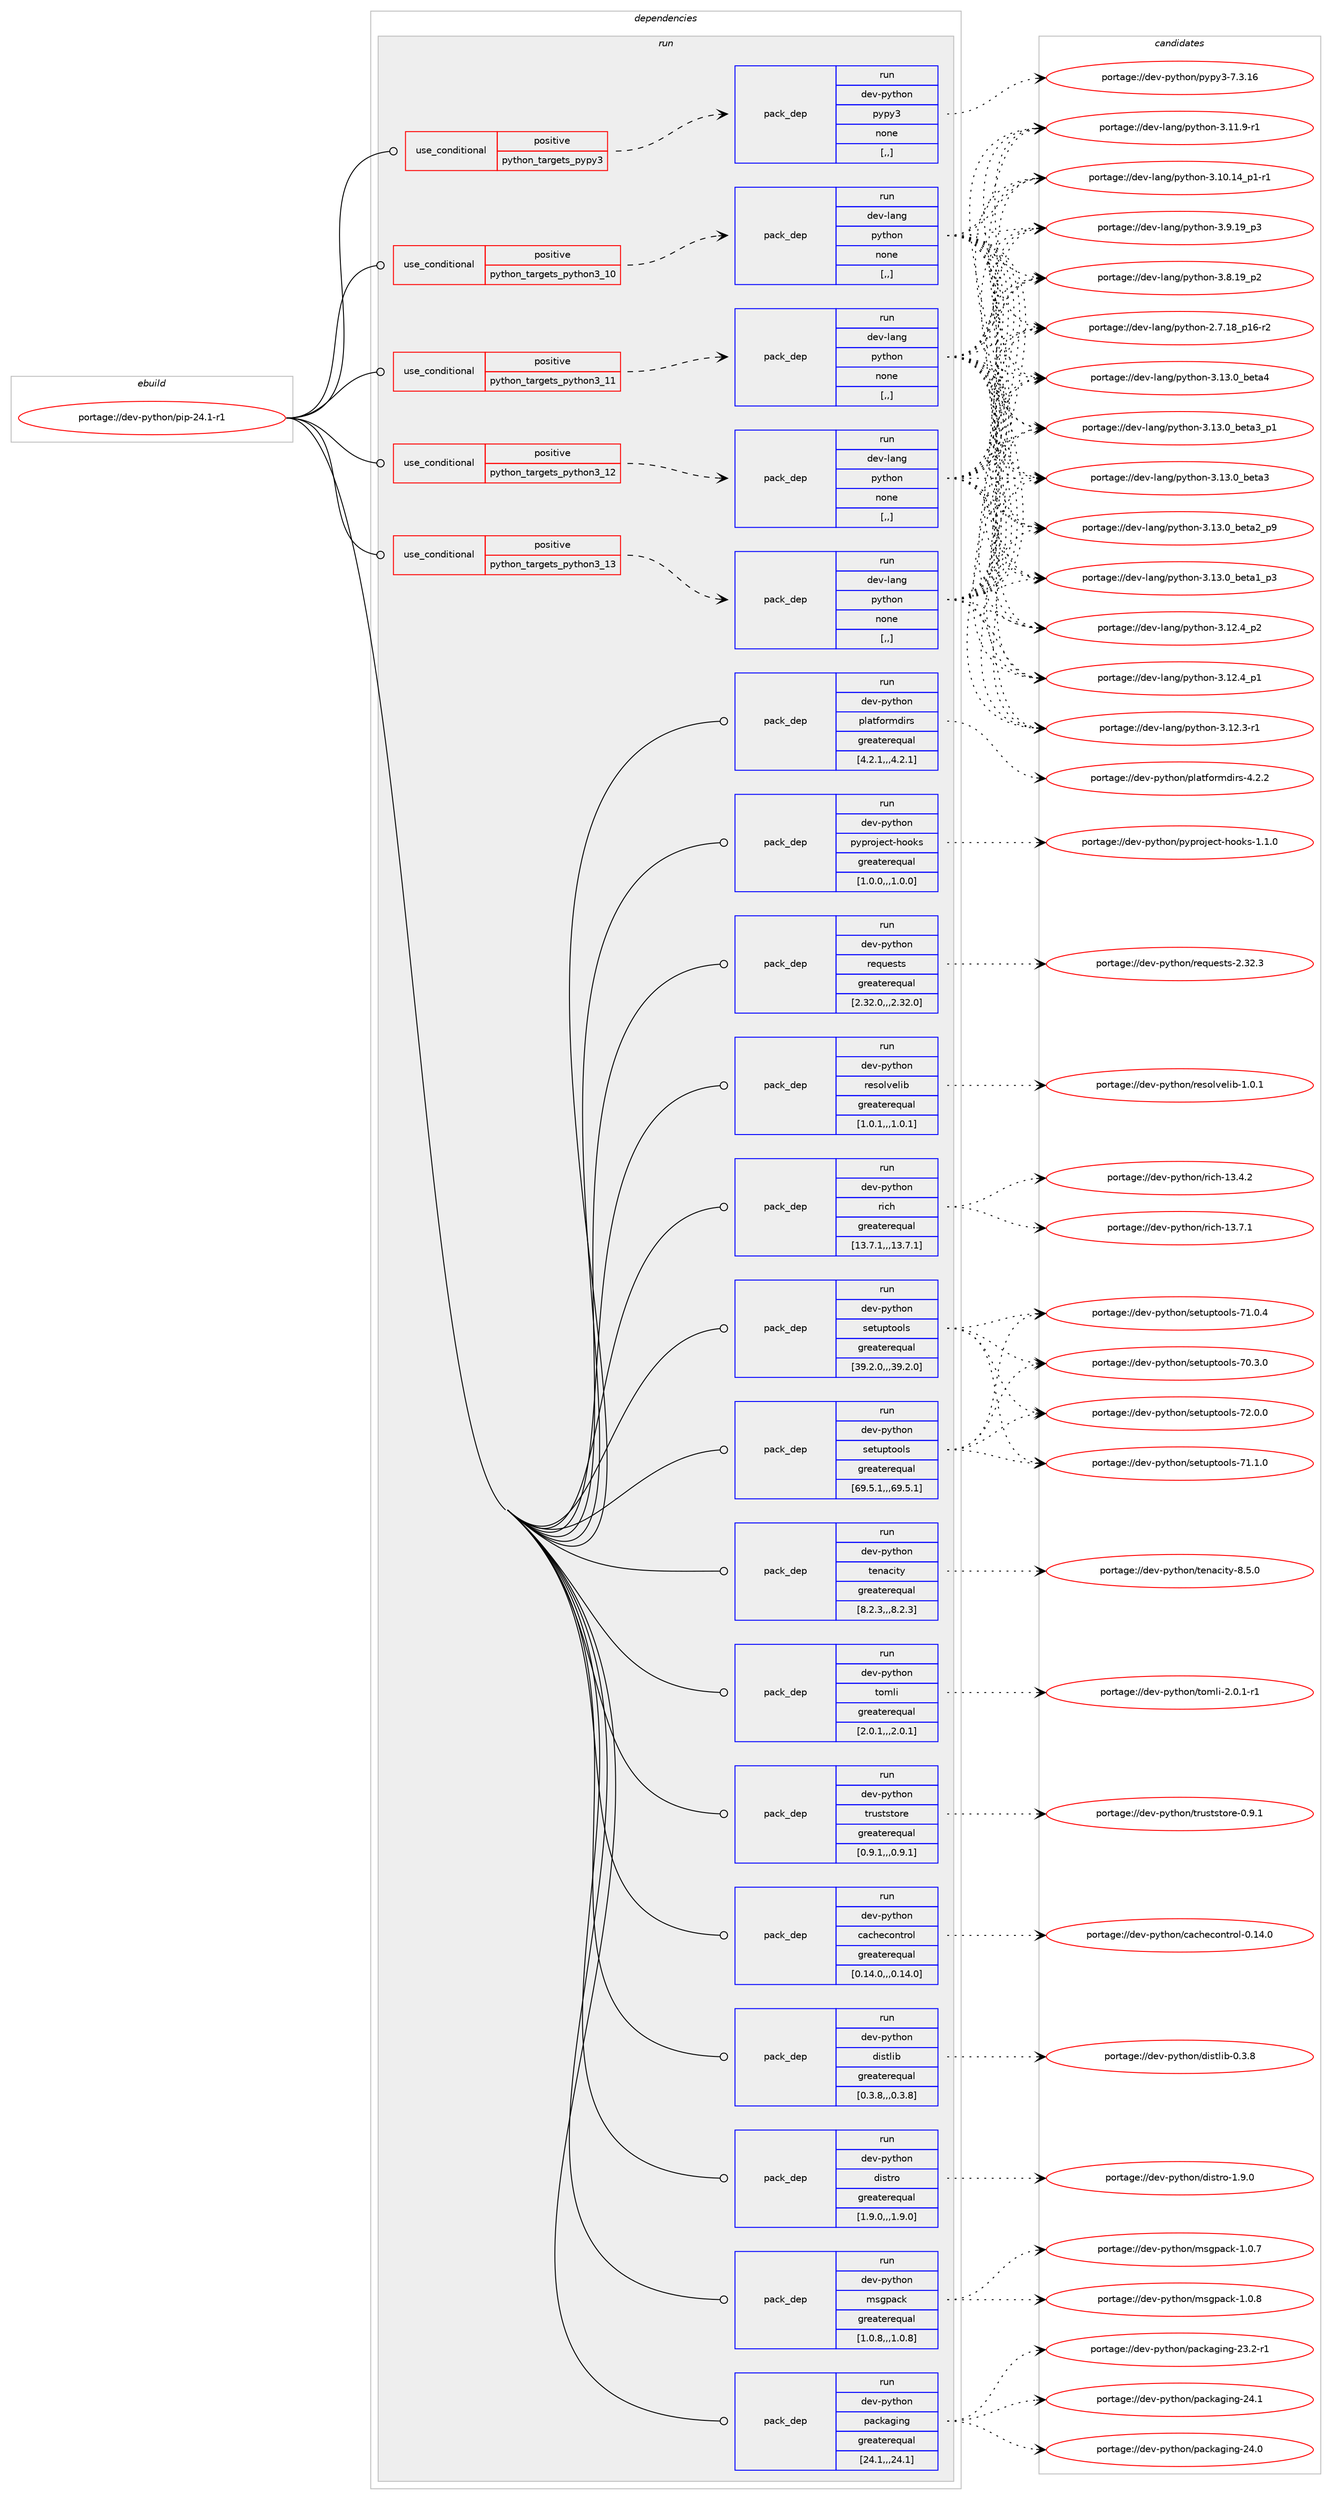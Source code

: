 digraph prolog {

# *************
# Graph options
# *************

newrank=true;
concentrate=true;
compound=true;
graph [rankdir=LR,fontname=Helvetica,fontsize=10,ranksep=1.5];#, ranksep=2.5, nodesep=0.2];
edge  [arrowhead=vee];
node  [fontname=Helvetica,fontsize=10];

# **********
# The ebuild
# **********

subgraph cluster_leftcol {
color=gray;
label=<<i>ebuild</i>>;
id [label="portage://dev-python/pip-24.1-r1", color=red, width=4, href="../dev-python/pip-24.1-r1.svg"];
}

# ****************
# The dependencies
# ****************

subgraph cluster_midcol {
color=gray;
label=<<i>dependencies</i>>;
subgraph cluster_compile {
fillcolor="#eeeeee";
style=filled;
label=<<i>compile</i>>;
}
subgraph cluster_compileandrun {
fillcolor="#eeeeee";
style=filled;
label=<<i>compile and run</i>>;
}
subgraph cluster_run {
fillcolor="#eeeeee";
style=filled;
label=<<i>run</i>>;
subgraph cond36064 {
dependency154607 [label=<<TABLE BORDER="0" CELLBORDER="1" CELLSPACING="0" CELLPADDING="4"><TR><TD ROWSPAN="3" CELLPADDING="10">use_conditional</TD></TR><TR><TD>positive</TD></TR><TR><TD>python_targets_pypy3</TD></TR></TABLE>>, shape=none, color=red];
subgraph pack117292 {
dependency154608 [label=<<TABLE BORDER="0" CELLBORDER="1" CELLSPACING="0" CELLPADDING="4" WIDTH="220"><TR><TD ROWSPAN="6" CELLPADDING="30">pack_dep</TD></TR><TR><TD WIDTH="110">run</TD></TR><TR><TD>dev-python</TD></TR><TR><TD>pypy3</TD></TR><TR><TD>none</TD></TR><TR><TD>[,,]</TD></TR></TABLE>>, shape=none, color=blue];
}
dependency154607:e -> dependency154608:w [weight=20,style="dashed",arrowhead="vee"];
}
id:e -> dependency154607:w [weight=20,style="solid",arrowhead="odot"];
subgraph cond36065 {
dependency154609 [label=<<TABLE BORDER="0" CELLBORDER="1" CELLSPACING="0" CELLPADDING="4"><TR><TD ROWSPAN="3" CELLPADDING="10">use_conditional</TD></TR><TR><TD>positive</TD></TR><TR><TD>python_targets_python3_10</TD></TR></TABLE>>, shape=none, color=red];
subgraph pack117293 {
dependency154610 [label=<<TABLE BORDER="0" CELLBORDER="1" CELLSPACING="0" CELLPADDING="4" WIDTH="220"><TR><TD ROWSPAN="6" CELLPADDING="30">pack_dep</TD></TR><TR><TD WIDTH="110">run</TD></TR><TR><TD>dev-lang</TD></TR><TR><TD>python</TD></TR><TR><TD>none</TD></TR><TR><TD>[,,]</TD></TR></TABLE>>, shape=none, color=blue];
}
dependency154609:e -> dependency154610:w [weight=20,style="dashed",arrowhead="vee"];
}
id:e -> dependency154609:w [weight=20,style="solid",arrowhead="odot"];
subgraph cond36066 {
dependency154611 [label=<<TABLE BORDER="0" CELLBORDER="1" CELLSPACING="0" CELLPADDING="4"><TR><TD ROWSPAN="3" CELLPADDING="10">use_conditional</TD></TR><TR><TD>positive</TD></TR><TR><TD>python_targets_python3_11</TD></TR></TABLE>>, shape=none, color=red];
subgraph pack117294 {
dependency154612 [label=<<TABLE BORDER="0" CELLBORDER="1" CELLSPACING="0" CELLPADDING="4" WIDTH="220"><TR><TD ROWSPAN="6" CELLPADDING="30">pack_dep</TD></TR><TR><TD WIDTH="110">run</TD></TR><TR><TD>dev-lang</TD></TR><TR><TD>python</TD></TR><TR><TD>none</TD></TR><TR><TD>[,,]</TD></TR></TABLE>>, shape=none, color=blue];
}
dependency154611:e -> dependency154612:w [weight=20,style="dashed",arrowhead="vee"];
}
id:e -> dependency154611:w [weight=20,style="solid",arrowhead="odot"];
subgraph cond36067 {
dependency154613 [label=<<TABLE BORDER="0" CELLBORDER="1" CELLSPACING="0" CELLPADDING="4"><TR><TD ROWSPAN="3" CELLPADDING="10">use_conditional</TD></TR><TR><TD>positive</TD></TR><TR><TD>python_targets_python3_12</TD></TR></TABLE>>, shape=none, color=red];
subgraph pack117295 {
dependency154614 [label=<<TABLE BORDER="0" CELLBORDER="1" CELLSPACING="0" CELLPADDING="4" WIDTH="220"><TR><TD ROWSPAN="6" CELLPADDING="30">pack_dep</TD></TR><TR><TD WIDTH="110">run</TD></TR><TR><TD>dev-lang</TD></TR><TR><TD>python</TD></TR><TR><TD>none</TD></TR><TR><TD>[,,]</TD></TR></TABLE>>, shape=none, color=blue];
}
dependency154613:e -> dependency154614:w [weight=20,style="dashed",arrowhead="vee"];
}
id:e -> dependency154613:w [weight=20,style="solid",arrowhead="odot"];
subgraph cond36068 {
dependency154615 [label=<<TABLE BORDER="0" CELLBORDER="1" CELLSPACING="0" CELLPADDING="4"><TR><TD ROWSPAN="3" CELLPADDING="10">use_conditional</TD></TR><TR><TD>positive</TD></TR><TR><TD>python_targets_python3_13</TD></TR></TABLE>>, shape=none, color=red];
subgraph pack117296 {
dependency154616 [label=<<TABLE BORDER="0" CELLBORDER="1" CELLSPACING="0" CELLPADDING="4" WIDTH="220"><TR><TD ROWSPAN="6" CELLPADDING="30">pack_dep</TD></TR><TR><TD WIDTH="110">run</TD></TR><TR><TD>dev-lang</TD></TR><TR><TD>python</TD></TR><TR><TD>none</TD></TR><TR><TD>[,,]</TD></TR></TABLE>>, shape=none, color=blue];
}
dependency154615:e -> dependency154616:w [weight=20,style="dashed",arrowhead="vee"];
}
id:e -> dependency154615:w [weight=20,style="solid",arrowhead="odot"];
subgraph pack117297 {
dependency154617 [label=<<TABLE BORDER="0" CELLBORDER="1" CELLSPACING="0" CELLPADDING="4" WIDTH="220"><TR><TD ROWSPAN="6" CELLPADDING="30">pack_dep</TD></TR><TR><TD WIDTH="110">run</TD></TR><TR><TD>dev-python</TD></TR><TR><TD>cachecontrol</TD></TR><TR><TD>greaterequal</TD></TR><TR><TD>[0.14.0,,,0.14.0]</TD></TR></TABLE>>, shape=none, color=blue];
}
id:e -> dependency154617:w [weight=20,style="solid",arrowhead="odot"];
subgraph pack117298 {
dependency154618 [label=<<TABLE BORDER="0" CELLBORDER="1" CELLSPACING="0" CELLPADDING="4" WIDTH="220"><TR><TD ROWSPAN="6" CELLPADDING="30">pack_dep</TD></TR><TR><TD WIDTH="110">run</TD></TR><TR><TD>dev-python</TD></TR><TR><TD>distlib</TD></TR><TR><TD>greaterequal</TD></TR><TR><TD>[0.3.8,,,0.3.8]</TD></TR></TABLE>>, shape=none, color=blue];
}
id:e -> dependency154618:w [weight=20,style="solid",arrowhead="odot"];
subgraph pack117299 {
dependency154619 [label=<<TABLE BORDER="0" CELLBORDER="1" CELLSPACING="0" CELLPADDING="4" WIDTH="220"><TR><TD ROWSPAN="6" CELLPADDING="30">pack_dep</TD></TR><TR><TD WIDTH="110">run</TD></TR><TR><TD>dev-python</TD></TR><TR><TD>distro</TD></TR><TR><TD>greaterequal</TD></TR><TR><TD>[1.9.0,,,1.9.0]</TD></TR></TABLE>>, shape=none, color=blue];
}
id:e -> dependency154619:w [weight=20,style="solid",arrowhead="odot"];
subgraph pack117300 {
dependency154620 [label=<<TABLE BORDER="0" CELLBORDER="1" CELLSPACING="0" CELLPADDING="4" WIDTH="220"><TR><TD ROWSPAN="6" CELLPADDING="30">pack_dep</TD></TR><TR><TD WIDTH="110">run</TD></TR><TR><TD>dev-python</TD></TR><TR><TD>msgpack</TD></TR><TR><TD>greaterequal</TD></TR><TR><TD>[1.0.8,,,1.0.8]</TD></TR></TABLE>>, shape=none, color=blue];
}
id:e -> dependency154620:w [weight=20,style="solid",arrowhead="odot"];
subgraph pack117301 {
dependency154621 [label=<<TABLE BORDER="0" CELLBORDER="1" CELLSPACING="0" CELLPADDING="4" WIDTH="220"><TR><TD ROWSPAN="6" CELLPADDING="30">pack_dep</TD></TR><TR><TD WIDTH="110">run</TD></TR><TR><TD>dev-python</TD></TR><TR><TD>packaging</TD></TR><TR><TD>greaterequal</TD></TR><TR><TD>[24.1,,,24.1]</TD></TR></TABLE>>, shape=none, color=blue];
}
id:e -> dependency154621:w [weight=20,style="solid",arrowhead="odot"];
subgraph pack117302 {
dependency154622 [label=<<TABLE BORDER="0" CELLBORDER="1" CELLSPACING="0" CELLPADDING="4" WIDTH="220"><TR><TD ROWSPAN="6" CELLPADDING="30">pack_dep</TD></TR><TR><TD WIDTH="110">run</TD></TR><TR><TD>dev-python</TD></TR><TR><TD>platformdirs</TD></TR><TR><TD>greaterequal</TD></TR><TR><TD>[4.2.1,,,4.2.1]</TD></TR></TABLE>>, shape=none, color=blue];
}
id:e -> dependency154622:w [weight=20,style="solid",arrowhead="odot"];
subgraph pack117303 {
dependency154623 [label=<<TABLE BORDER="0" CELLBORDER="1" CELLSPACING="0" CELLPADDING="4" WIDTH="220"><TR><TD ROWSPAN="6" CELLPADDING="30">pack_dep</TD></TR><TR><TD WIDTH="110">run</TD></TR><TR><TD>dev-python</TD></TR><TR><TD>pyproject-hooks</TD></TR><TR><TD>greaterequal</TD></TR><TR><TD>[1.0.0,,,1.0.0]</TD></TR></TABLE>>, shape=none, color=blue];
}
id:e -> dependency154623:w [weight=20,style="solid",arrowhead="odot"];
subgraph pack117304 {
dependency154624 [label=<<TABLE BORDER="0" CELLBORDER="1" CELLSPACING="0" CELLPADDING="4" WIDTH="220"><TR><TD ROWSPAN="6" CELLPADDING="30">pack_dep</TD></TR><TR><TD WIDTH="110">run</TD></TR><TR><TD>dev-python</TD></TR><TR><TD>requests</TD></TR><TR><TD>greaterequal</TD></TR><TR><TD>[2.32.0,,,2.32.0]</TD></TR></TABLE>>, shape=none, color=blue];
}
id:e -> dependency154624:w [weight=20,style="solid",arrowhead="odot"];
subgraph pack117305 {
dependency154625 [label=<<TABLE BORDER="0" CELLBORDER="1" CELLSPACING="0" CELLPADDING="4" WIDTH="220"><TR><TD ROWSPAN="6" CELLPADDING="30">pack_dep</TD></TR><TR><TD WIDTH="110">run</TD></TR><TR><TD>dev-python</TD></TR><TR><TD>resolvelib</TD></TR><TR><TD>greaterequal</TD></TR><TR><TD>[1.0.1,,,1.0.1]</TD></TR></TABLE>>, shape=none, color=blue];
}
id:e -> dependency154625:w [weight=20,style="solid",arrowhead="odot"];
subgraph pack117306 {
dependency154626 [label=<<TABLE BORDER="0" CELLBORDER="1" CELLSPACING="0" CELLPADDING="4" WIDTH="220"><TR><TD ROWSPAN="6" CELLPADDING="30">pack_dep</TD></TR><TR><TD WIDTH="110">run</TD></TR><TR><TD>dev-python</TD></TR><TR><TD>rich</TD></TR><TR><TD>greaterequal</TD></TR><TR><TD>[13.7.1,,,13.7.1]</TD></TR></TABLE>>, shape=none, color=blue];
}
id:e -> dependency154626:w [weight=20,style="solid",arrowhead="odot"];
subgraph pack117307 {
dependency154627 [label=<<TABLE BORDER="0" CELLBORDER="1" CELLSPACING="0" CELLPADDING="4" WIDTH="220"><TR><TD ROWSPAN="6" CELLPADDING="30">pack_dep</TD></TR><TR><TD WIDTH="110">run</TD></TR><TR><TD>dev-python</TD></TR><TR><TD>setuptools</TD></TR><TR><TD>greaterequal</TD></TR><TR><TD>[39.2.0,,,39.2.0]</TD></TR></TABLE>>, shape=none, color=blue];
}
id:e -> dependency154627:w [weight=20,style="solid",arrowhead="odot"];
subgraph pack117308 {
dependency154628 [label=<<TABLE BORDER="0" CELLBORDER="1" CELLSPACING="0" CELLPADDING="4" WIDTH="220"><TR><TD ROWSPAN="6" CELLPADDING="30">pack_dep</TD></TR><TR><TD WIDTH="110">run</TD></TR><TR><TD>dev-python</TD></TR><TR><TD>setuptools</TD></TR><TR><TD>greaterequal</TD></TR><TR><TD>[69.5.1,,,69.5.1]</TD></TR></TABLE>>, shape=none, color=blue];
}
id:e -> dependency154628:w [weight=20,style="solid",arrowhead="odot"];
subgraph pack117309 {
dependency154629 [label=<<TABLE BORDER="0" CELLBORDER="1" CELLSPACING="0" CELLPADDING="4" WIDTH="220"><TR><TD ROWSPAN="6" CELLPADDING="30">pack_dep</TD></TR><TR><TD WIDTH="110">run</TD></TR><TR><TD>dev-python</TD></TR><TR><TD>tenacity</TD></TR><TR><TD>greaterequal</TD></TR><TR><TD>[8.2.3,,,8.2.3]</TD></TR></TABLE>>, shape=none, color=blue];
}
id:e -> dependency154629:w [weight=20,style="solid",arrowhead="odot"];
subgraph pack117310 {
dependency154630 [label=<<TABLE BORDER="0" CELLBORDER="1" CELLSPACING="0" CELLPADDING="4" WIDTH="220"><TR><TD ROWSPAN="6" CELLPADDING="30">pack_dep</TD></TR><TR><TD WIDTH="110">run</TD></TR><TR><TD>dev-python</TD></TR><TR><TD>tomli</TD></TR><TR><TD>greaterequal</TD></TR><TR><TD>[2.0.1,,,2.0.1]</TD></TR></TABLE>>, shape=none, color=blue];
}
id:e -> dependency154630:w [weight=20,style="solid",arrowhead="odot"];
subgraph pack117311 {
dependency154631 [label=<<TABLE BORDER="0" CELLBORDER="1" CELLSPACING="0" CELLPADDING="4" WIDTH="220"><TR><TD ROWSPAN="6" CELLPADDING="30">pack_dep</TD></TR><TR><TD WIDTH="110">run</TD></TR><TR><TD>dev-python</TD></TR><TR><TD>truststore</TD></TR><TR><TD>greaterequal</TD></TR><TR><TD>[0.9.1,,,0.9.1]</TD></TR></TABLE>>, shape=none, color=blue];
}
id:e -> dependency154631:w [weight=20,style="solid",arrowhead="odot"];
}
}

# **************
# The candidates
# **************

subgraph cluster_choices {
rank=same;
color=gray;
label=<<i>candidates</i>>;

subgraph choice117292 {
color=black;
nodesep=1;
choice10010111845112121116104111110471121211121215145554651464954 [label="portage://dev-python/pypy3-7.3.16", color=red, width=4,href="../dev-python/pypy3-7.3.16.svg"];
dependency154608:e -> choice10010111845112121116104111110471121211121215145554651464954:w [style=dotted,weight="100"];
}
subgraph choice117293 {
color=black;
nodesep=1;
choice1001011184510897110103471121211161041111104551464951464895981011169752 [label="portage://dev-lang/python-3.13.0_beta4", color=red, width=4,href="../dev-lang/python-3.13.0_beta4.svg"];
choice10010111845108971101034711212111610411111045514649514648959810111697519511249 [label="portage://dev-lang/python-3.13.0_beta3_p1", color=red, width=4,href="../dev-lang/python-3.13.0_beta3_p1.svg"];
choice1001011184510897110103471121211161041111104551464951464895981011169751 [label="portage://dev-lang/python-3.13.0_beta3", color=red, width=4,href="../dev-lang/python-3.13.0_beta3.svg"];
choice10010111845108971101034711212111610411111045514649514648959810111697509511257 [label="portage://dev-lang/python-3.13.0_beta2_p9", color=red, width=4,href="../dev-lang/python-3.13.0_beta2_p9.svg"];
choice10010111845108971101034711212111610411111045514649514648959810111697499511251 [label="portage://dev-lang/python-3.13.0_beta1_p3", color=red, width=4,href="../dev-lang/python-3.13.0_beta1_p3.svg"];
choice100101118451089711010347112121116104111110455146495046529511250 [label="portage://dev-lang/python-3.12.4_p2", color=red, width=4,href="../dev-lang/python-3.12.4_p2.svg"];
choice100101118451089711010347112121116104111110455146495046529511249 [label="portage://dev-lang/python-3.12.4_p1", color=red, width=4,href="../dev-lang/python-3.12.4_p1.svg"];
choice100101118451089711010347112121116104111110455146495046514511449 [label="portage://dev-lang/python-3.12.3-r1", color=red, width=4,href="../dev-lang/python-3.12.3-r1.svg"];
choice100101118451089711010347112121116104111110455146494946574511449 [label="portage://dev-lang/python-3.11.9-r1", color=red, width=4,href="../dev-lang/python-3.11.9-r1.svg"];
choice100101118451089711010347112121116104111110455146494846495295112494511449 [label="portage://dev-lang/python-3.10.14_p1-r1", color=red, width=4,href="../dev-lang/python-3.10.14_p1-r1.svg"];
choice100101118451089711010347112121116104111110455146574649579511251 [label="portage://dev-lang/python-3.9.19_p3", color=red, width=4,href="../dev-lang/python-3.9.19_p3.svg"];
choice100101118451089711010347112121116104111110455146564649579511250 [label="portage://dev-lang/python-3.8.19_p2", color=red, width=4,href="../dev-lang/python-3.8.19_p2.svg"];
choice100101118451089711010347112121116104111110455046554649569511249544511450 [label="portage://dev-lang/python-2.7.18_p16-r2", color=red, width=4,href="../dev-lang/python-2.7.18_p16-r2.svg"];
dependency154610:e -> choice1001011184510897110103471121211161041111104551464951464895981011169752:w [style=dotted,weight="100"];
dependency154610:e -> choice10010111845108971101034711212111610411111045514649514648959810111697519511249:w [style=dotted,weight="100"];
dependency154610:e -> choice1001011184510897110103471121211161041111104551464951464895981011169751:w [style=dotted,weight="100"];
dependency154610:e -> choice10010111845108971101034711212111610411111045514649514648959810111697509511257:w [style=dotted,weight="100"];
dependency154610:e -> choice10010111845108971101034711212111610411111045514649514648959810111697499511251:w [style=dotted,weight="100"];
dependency154610:e -> choice100101118451089711010347112121116104111110455146495046529511250:w [style=dotted,weight="100"];
dependency154610:e -> choice100101118451089711010347112121116104111110455146495046529511249:w [style=dotted,weight="100"];
dependency154610:e -> choice100101118451089711010347112121116104111110455146495046514511449:w [style=dotted,weight="100"];
dependency154610:e -> choice100101118451089711010347112121116104111110455146494946574511449:w [style=dotted,weight="100"];
dependency154610:e -> choice100101118451089711010347112121116104111110455146494846495295112494511449:w [style=dotted,weight="100"];
dependency154610:e -> choice100101118451089711010347112121116104111110455146574649579511251:w [style=dotted,weight="100"];
dependency154610:e -> choice100101118451089711010347112121116104111110455146564649579511250:w [style=dotted,weight="100"];
dependency154610:e -> choice100101118451089711010347112121116104111110455046554649569511249544511450:w [style=dotted,weight="100"];
}
subgraph choice117294 {
color=black;
nodesep=1;
choice1001011184510897110103471121211161041111104551464951464895981011169752 [label="portage://dev-lang/python-3.13.0_beta4", color=red, width=4,href="../dev-lang/python-3.13.0_beta4.svg"];
choice10010111845108971101034711212111610411111045514649514648959810111697519511249 [label="portage://dev-lang/python-3.13.0_beta3_p1", color=red, width=4,href="../dev-lang/python-3.13.0_beta3_p1.svg"];
choice1001011184510897110103471121211161041111104551464951464895981011169751 [label="portage://dev-lang/python-3.13.0_beta3", color=red, width=4,href="../dev-lang/python-3.13.0_beta3.svg"];
choice10010111845108971101034711212111610411111045514649514648959810111697509511257 [label="portage://dev-lang/python-3.13.0_beta2_p9", color=red, width=4,href="../dev-lang/python-3.13.0_beta2_p9.svg"];
choice10010111845108971101034711212111610411111045514649514648959810111697499511251 [label="portage://dev-lang/python-3.13.0_beta1_p3", color=red, width=4,href="../dev-lang/python-3.13.0_beta1_p3.svg"];
choice100101118451089711010347112121116104111110455146495046529511250 [label="portage://dev-lang/python-3.12.4_p2", color=red, width=4,href="../dev-lang/python-3.12.4_p2.svg"];
choice100101118451089711010347112121116104111110455146495046529511249 [label="portage://dev-lang/python-3.12.4_p1", color=red, width=4,href="../dev-lang/python-3.12.4_p1.svg"];
choice100101118451089711010347112121116104111110455146495046514511449 [label="portage://dev-lang/python-3.12.3-r1", color=red, width=4,href="../dev-lang/python-3.12.3-r1.svg"];
choice100101118451089711010347112121116104111110455146494946574511449 [label="portage://dev-lang/python-3.11.9-r1", color=red, width=4,href="../dev-lang/python-3.11.9-r1.svg"];
choice100101118451089711010347112121116104111110455146494846495295112494511449 [label="portage://dev-lang/python-3.10.14_p1-r1", color=red, width=4,href="../dev-lang/python-3.10.14_p1-r1.svg"];
choice100101118451089711010347112121116104111110455146574649579511251 [label="portage://dev-lang/python-3.9.19_p3", color=red, width=4,href="../dev-lang/python-3.9.19_p3.svg"];
choice100101118451089711010347112121116104111110455146564649579511250 [label="portage://dev-lang/python-3.8.19_p2", color=red, width=4,href="../dev-lang/python-3.8.19_p2.svg"];
choice100101118451089711010347112121116104111110455046554649569511249544511450 [label="portage://dev-lang/python-2.7.18_p16-r2", color=red, width=4,href="../dev-lang/python-2.7.18_p16-r2.svg"];
dependency154612:e -> choice1001011184510897110103471121211161041111104551464951464895981011169752:w [style=dotted,weight="100"];
dependency154612:e -> choice10010111845108971101034711212111610411111045514649514648959810111697519511249:w [style=dotted,weight="100"];
dependency154612:e -> choice1001011184510897110103471121211161041111104551464951464895981011169751:w [style=dotted,weight="100"];
dependency154612:e -> choice10010111845108971101034711212111610411111045514649514648959810111697509511257:w [style=dotted,weight="100"];
dependency154612:e -> choice10010111845108971101034711212111610411111045514649514648959810111697499511251:w [style=dotted,weight="100"];
dependency154612:e -> choice100101118451089711010347112121116104111110455146495046529511250:w [style=dotted,weight="100"];
dependency154612:e -> choice100101118451089711010347112121116104111110455146495046529511249:w [style=dotted,weight="100"];
dependency154612:e -> choice100101118451089711010347112121116104111110455146495046514511449:w [style=dotted,weight="100"];
dependency154612:e -> choice100101118451089711010347112121116104111110455146494946574511449:w [style=dotted,weight="100"];
dependency154612:e -> choice100101118451089711010347112121116104111110455146494846495295112494511449:w [style=dotted,weight="100"];
dependency154612:e -> choice100101118451089711010347112121116104111110455146574649579511251:w [style=dotted,weight="100"];
dependency154612:e -> choice100101118451089711010347112121116104111110455146564649579511250:w [style=dotted,weight="100"];
dependency154612:e -> choice100101118451089711010347112121116104111110455046554649569511249544511450:w [style=dotted,weight="100"];
}
subgraph choice117295 {
color=black;
nodesep=1;
choice1001011184510897110103471121211161041111104551464951464895981011169752 [label="portage://dev-lang/python-3.13.0_beta4", color=red, width=4,href="../dev-lang/python-3.13.0_beta4.svg"];
choice10010111845108971101034711212111610411111045514649514648959810111697519511249 [label="portage://dev-lang/python-3.13.0_beta3_p1", color=red, width=4,href="../dev-lang/python-3.13.0_beta3_p1.svg"];
choice1001011184510897110103471121211161041111104551464951464895981011169751 [label="portage://dev-lang/python-3.13.0_beta3", color=red, width=4,href="../dev-lang/python-3.13.0_beta3.svg"];
choice10010111845108971101034711212111610411111045514649514648959810111697509511257 [label="portage://dev-lang/python-3.13.0_beta2_p9", color=red, width=4,href="../dev-lang/python-3.13.0_beta2_p9.svg"];
choice10010111845108971101034711212111610411111045514649514648959810111697499511251 [label="portage://dev-lang/python-3.13.0_beta1_p3", color=red, width=4,href="../dev-lang/python-3.13.0_beta1_p3.svg"];
choice100101118451089711010347112121116104111110455146495046529511250 [label="portage://dev-lang/python-3.12.4_p2", color=red, width=4,href="../dev-lang/python-3.12.4_p2.svg"];
choice100101118451089711010347112121116104111110455146495046529511249 [label="portage://dev-lang/python-3.12.4_p1", color=red, width=4,href="../dev-lang/python-3.12.4_p1.svg"];
choice100101118451089711010347112121116104111110455146495046514511449 [label="portage://dev-lang/python-3.12.3-r1", color=red, width=4,href="../dev-lang/python-3.12.3-r1.svg"];
choice100101118451089711010347112121116104111110455146494946574511449 [label="portage://dev-lang/python-3.11.9-r1", color=red, width=4,href="../dev-lang/python-3.11.9-r1.svg"];
choice100101118451089711010347112121116104111110455146494846495295112494511449 [label="portage://dev-lang/python-3.10.14_p1-r1", color=red, width=4,href="../dev-lang/python-3.10.14_p1-r1.svg"];
choice100101118451089711010347112121116104111110455146574649579511251 [label="portage://dev-lang/python-3.9.19_p3", color=red, width=4,href="../dev-lang/python-3.9.19_p3.svg"];
choice100101118451089711010347112121116104111110455146564649579511250 [label="portage://dev-lang/python-3.8.19_p2", color=red, width=4,href="../dev-lang/python-3.8.19_p2.svg"];
choice100101118451089711010347112121116104111110455046554649569511249544511450 [label="portage://dev-lang/python-2.7.18_p16-r2", color=red, width=4,href="../dev-lang/python-2.7.18_p16-r2.svg"];
dependency154614:e -> choice1001011184510897110103471121211161041111104551464951464895981011169752:w [style=dotted,weight="100"];
dependency154614:e -> choice10010111845108971101034711212111610411111045514649514648959810111697519511249:w [style=dotted,weight="100"];
dependency154614:e -> choice1001011184510897110103471121211161041111104551464951464895981011169751:w [style=dotted,weight="100"];
dependency154614:e -> choice10010111845108971101034711212111610411111045514649514648959810111697509511257:w [style=dotted,weight="100"];
dependency154614:e -> choice10010111845108971101034711212111610411111045514649514648959810111697499511251:w [style=dotted,weight="100"];
dependency154614:e -> choice100101118451089711010347112121116104111110455146495046529511250:w [style=dotted,weight="100"];
dependency154614:e -> choice100101118451089711010347112121116104111110455146495046529511249:w [style=dotted,weight="100"];
dependency154614:e -> choice100101118451089711010347112121116104111110455146495046514511449:w [style=dotted,weight="100"];
dependency154614:e -> choice100101118451089711010347112121116104111110455146494946574511449:w [style=dotted,weight="100"];
dependency154614:e -> choice100101118451089711010347112121116104111110455146494846495295112494511449:w [style=dotted,weight="100"];
dependency154614:e -> choice100101118451089711010347112121116104111110455146574649579511251:w [style=dotted,weight="100"];
dependency154614:e -> choice100101118451089711010347112121116104111110455146564649579511250:w [style=dotted,weight="100"];
dependency154614:e -> choice100101118451089711010347112121116104111110455046554649569511249544511450:w [style=dotted,weight="100"];
}
subgraph choice117296 {
color=black;
nodesep=1;
choice1001011184510897110103471121211161041111104551464951464895981011169752 [label="portage://dev-lang/python-3.13.0_beta4", color=red, width=4,href="../dev-lang/python-3.13.0_beta4.svg"];
choice10010111845108971101034711212111610411111045514649514648959810111697519511249 [label="portage://dev-lang/python-3.13.0_beta3_p1", color=red, width=4,href="../dev-lang/python-3.13.0_beta3_p1.svg"];
choice1001011184510897110103471121211161041111104551464951464895981011169751 [label="portage://dev-lang/python-3.13.0_beta3", color=red, width=4,href="../dev-lang/python-3.13.0_beta3.svg"];
choice10010111845108971101034711212111610411111045514649514648959810111697509511257 [label="portage://dev-lang/python-3.13.0_beta2_p9", color=red, width=4,href="../dev-lang/python-3.13.0_beta2_p9.svg"];
choice10010111845108971101034711212111610411111045514649514648959810111697499511251 [label="portage://dev-lang/python-3.13.0_beta1_p3", color=red, width=4,href="../dev-lang/python-3.13.0_beta1_p3.svg"];
choice100101118451089711010347112121116104111110455146495046529511250 [label="portage://dev-lang/python-3.12.4_p2", color=red, width=4,href="../dev-lang/python-3.12.4_p2.svg"];
choice100101118451089711010347112121116104111110455146495046529511249 [label="portage://dev-lang/python-3.12.4_p1", color=red, width=4,href="../dev-lang/python-3.12.4_p1.svg"];
choice100101118451089711010347112121116104111110455146495046514511449 [label="portage://dev-lang/python-3.12.3-r1", color=red, width=4,href="../dev-lang/python-3.12.3-r1.svg"];
choice100101118451089711010347112121116104111110455146494946574511449 [label="portage://dev-lang/python-3.11.9-r1", color=red, width=4,href="../dev-lang/python-3.11.9-r1.svg"];
choice100101118451089711010347112121116104111110455146494846495295112494511449 [label="portage://dev-lang/python-3.10.14_p1-r1", color=red, width=4,href="../dev-lang/python-3.10.14_p1-r1.svg"];
choice100101118451089711010347112121116104111110455146574649579511251 [label="portage://dev-lang/python-3.9.19_p3", color=red, width=4,href="../dev-lang/python-3.9.19_p3.svg"];
choice100101118451089711010347112121116104111110455146564649579511250 [label="portage://dev-lang/python-3.8.19_p2", color=red, width=4,href="../dev-lang/python-3.8.19_p2.svg"];
choice100101118451089711010347112121116104111110455046554649569511249544511450 [label="portage://dev-lang/python-2.7.18_p16-r2", color=red, width=4,href="../dev-lang/python-2.7.18_p16-r2.svg"];
dependency154616:e -> choice1001011184510897110103471121211161041111104551464951464895981011169752:w [style=dotted,weight="100"];
dependency154616:e -> choice10010111845108971101034711212111610411111045514649514648959810111697519511249:w [style=dotted,weight="100"];
dependency154616:e -> choice1001011184510897110103471121211161041111104551464951464895981011169751:w [style=dotted,weight="100"];
dependency154616:e -> choice10010111845108971101034711212111610411111045514649514648959810111697509511257:w [style=dotted,weight="100"];
dependency154616:e -> choice10010111845108971101034711212111610411111045514649514648959810111697499511251:w [style=dotted,weight="100"];
dependency154616:e -> choice100101118451089711010347112121116104111110455146495046529511250:w [style=dotted,weight="100"];
dependency154616:e -> choice100101118451089711010347112121116104111110455146495046529511249:w [style=dotted,weight="100"];
dependency154616:e -> choice100101118451089711010347112121116104111110455146495046514511449:w [style=dotted,weight="100"];
dependency154616:e -> choice100101118451089711010347112121116104111110455146494946574511449:w [style=dotted,weight="100"];
dependency154616:e -> choice100101118451089711010347112121116104111110455146494846495295112494511449:w [style=dotted,weight="100"];
dependency154616:e -> choice100101118451089711010347112121116104111110455146574649579511251:w [style=dotted,weight="100"];
dependency154616:e -> choice100101118451089711010347112121116104111110455146564649579511250:w [style=dotted,weight="100"];
dependency154616:e -> choice100101118451089711010347112121116104111110455046554649569511249544511450:w [style=dotted,weight="100"];
}
subgraph choice117297 {
color=black;
nodesep=1;
choice10010111845112121116104111110479997991041019911111011611411110845484649524648 [label="portage://dev-python/cachecontrol-0.14.0", color=red, width=4,href="../dev-python/cachecontrol-0.14.0.svg"];
dependency154617:e -> choice10010111845112121116104111110479997991041019911111011611411110845484649524648:w [style=dotted,weight="100"];
}
subgraph choice117298 {
color=black;
nodesep=1;
choice100101118451121211161041111104710010511511610810598454846514656 [label="portage://dev-python/distlib-0.3.8", color=red, width=4,href="../dev-python/distlib-0.3.8.svg"];
dependency154618:e -> choice100101118451121211161041111104710010511511610810598454846514656:w [style=dotted,weight="100"];
}
subgraph choice117299 {
color=black;
nodesep=1;
choice1001011184511212111610411111047100105115116114111454946574648 [label="portage://dev-python/distro-1.9.0", color=red, width=4,href="../dev-python/distro-1.9.0.svg"];
dependency154619:e -> choice1001011184511212111610411111047100105115116114111454946574648:w [style=dotted,weight="100"];
}
subgraph choice117300 {
color=black;
nodesep=1;
choice10010111845112121116104111110471091151031129799107454946484656 [label="portage://dev-python/msgpack-1.0.8", color=red, width=4,href="../dev-python/msgpack-1.0.8.svg"];
choice10010111845112121116104111110471091151031129799107454946484655 [label="portage://dev-python/msgpack-1.0.7", color=red, width=4,href="../dev-python/msgpack-1.0.7.svg"];
dependency154620:e -> choice10010111845112121116104111110471091151031129799107454946484656:w [style=dotted,weight="100"];
dependency154620:e -> choice10010111845112121116104111110471091151031129799107454946484655:w [style=dotted,weight="100"];
}
subgraph choice117301 {
color=black;
nodesep=1;
choice10010111845112121116104111110471129799107971031051101034550524649 [label="portage://dev-python/packaging-24.1", color=red, width=4,href="../dev-python/packaging-24.1.svg"];
choice10010111845112121116104111110471129799107971031051101034550524648 [label="portage://dev-python/packaging-24.0", color=red, width=4,href="../dev-python/packaging-24.0.svg"];
choice100101118451121211161041111104711297991079710310511010345505146504511449 [label="portage://dev-python/packaging-23.2-r1", color=red, width=4,href="../dev-python/packaging-23.2-r1.svg"];
dependency154621:e -> choice10010111845112121116104111110471129799107971031051101034550524649:w [style=dotted,weight="100"];
dependency154621:e -> choice10010111845112121116104111110471129799107971031051101034550524648:w [style=dotted,weight="100"];
dependency154621:e -> choice100101118451121211161041111104711297991079710310511010345505146504511449:w [style=dotted,weight="100"];
}
subgraph choice117302 {
color=black;
nodesep=1;
choice100101118451121211161041111104711210897116102111114109100105114115455246504650 [label="portage://dev-python/platformdirs-4.2.2", color=red, width=4,href="../dev-python/platformdirs-4.2.2.svg"];
dependency154622:e -> choice100101118451121211161041111104711210897116102111114109100105114115455246504650:w [style=dotted,weight="100"];
}
subgraph choice117303 {
color=black;
nodesep=1;
choice10010111845112121116104111110471121211121141111061019911645104111111107115454946494648 [label="portage://dev-python/pyproject-hooks-1.1.0", color=red, width=4,href="../dev-python/pyproject-hooks-1.1.0.svg"];
dependency154623:e -> choice10010111845112121116104111110471121211121141111061019911645104111111107115454946494648:w [style=dotted,weight="100"];
}
subgraph choice117304 {
color=black;
nodesep=1;
choice100101118451121211161041111104711410111311710111511611545504651504651 [label="portage://dev-python/requests-2.32.3", color=red, width=4,href="../dev-python/requests-2.32.3.svg"];
dependency154624:e -> choice100101118451121211161041111104711410111311710111511611545504651504651:w [style=dotted,weight="100"];
}
subgraph choice117305 {
color=black;
nodesep=1;
choice100101118451121211161041111104711410111511110811810110810598454946484649 [label="portage://dev-python/resolvelib-1.0.1", color=red, width=4,href="../dev-python/resolvelib-1.0.1.svg"];
dependency154625:e -> choice100101118451121211161041111104711410111511110811810110810598454946484649:w [style=dotted,weight="100"];
}
subgraph choice117306 {
color=black;
nodesep=1;
choice10010111845112121116104111110471141059910445495146554649 [label="portage://dev-python/rich-13.7.1", color=red, width=4,href="../dev-python/rich-13.7.1.svg"];
choice10010111845112121116104111110471141059910445495146524650 [label="portage://dev-python/rich-13.4.2", color=red, width=4,href="../dev-python/rich-13.4.2.svg"];
dependency154626:e -> choice10010111845112121116104111110471141059910445495146554649:w [style=dotted,weight="100"];
dependency154626:e -> choice10010111845112121116104111110471141059910445495146524650:w [style=dotted,weight="100"];
}
subgraph choice117307 {
color=black;
nodesep=1;
choice100101118451121211161041111104711510111611711211611111110811545555046484648 [label="portage://dev-python/setuptools-72.0.0", color=red, width=4,href="../dev-python/setuptools-72.0.0.svg"];
choice100101118451121211161041111104711510111611711211611111110811545554946494648 [label="portage://dev-python/setuptools-71.1.0", color=red, width=4,href="../dev-python/setuptools-71.1.0.svg"];
choice100101118451121211161041111104711510111611711211611111110811545554946484652 [label="portage://dev-python/setuptools-71.0.4", color=red, width=4,href="../dev-python/setuptools-71.0.4.svg"];
choice100101118451121211161041111104711510111611711211611111110811545554846514648 [label="portage://dev-python/setuptools-70.3.0", color=red, width=4,href="../dev-python/setuptools-70.3.0.svg"];
dependency154627:e -> choice100101118451121211161041111104711510111611711211611111110811545555046484648:w [style=dotted,weight="100"];
dependency154627:e -> choice100101118451121211161041111104711510111611711211611111110811545554946494648:w [style=dotted,weight="100"];
dependency154627:e -> choice100101118451121211161041111104711510111611711211611111110811545554946484652:w [style=dotted,weight="100"];
dependency154627:e -> choice100101118451121211161041111104711510111611711211611111110811545554846514648:w [style=dotted,weight="100"];
}
subgraph choice117308 {
color=black;
nodesep=1;
choice100101118451121211161041111104711510111611711211611111110811545555046484648 [label="portage://dev-python/setuptools-72.0.0", color=red, width=4,href="../dev-python/setuptools-72.0.0.svg"];
choice100101118451121211161041111104711510111611711211611111110811545554946494648 [label="portage://dev-python/setuptools-71.1.0", color=red, width=4,href="../dev-python/setuptools-71.1.0.svg"];
choice100101118451121211161041111104711510111611711211611111110811545554946484652 [label="portage://dev-python/setuptools-71.0.4", color=red, width=4,href="../dev-python/setuptools-71.0.4.svg"];
choice100101118451121211161041111104711510111611711211611111110811545554846514648 [label="portage://dev-python/setuptools-70.3.0", color=red, width=4,href="../dev-python/setuptools-70.3.0.svg"];
dependency154628:e -> choice100101118451121211161041111104711510111611711211611111110811545555046484648:w [style=dotted,weight="100"];
dependency154628:e -> choice100101118451121211161041111104711510111611711211611111110811545554946494648:w [style=dotted,weight="100"];
dependency154628:e -> choice100101118451121211161041111104711510111611711211611111110811545554946484652:w [style=dotted,weight="100"];
dependency154628:e -> choice100101118451121211161041111104711510111611711211611111110811545554846514648:w [style=dotted,weight="100"];
}
subgraph choice117309 {
color=black;
nodesep=1;
choice10010111845112121116104111110471161011109799105116121455646534648 [label="portage://dev-python/tenacity-8.5.0", color=red, width=4,href="../dev-python/tenacity-8.5.0.svg"];
dependency154629:e -> choice10010111845112121116104111110471161011109799105116121455646534648:w [style=dotted,weight="100"];
}
subgraph choice117310 {
color=black;
nodesep=1;
choice10010111845112121116104111110471161111091081054550464846494511449 [label="portage://dev-python/tomli-2.0.1-r1", color=red, width=4,href="../dev-python/tomli-2.0.1-r1.svg"];
dependency154630:e -> choice10010111845112121116104111110471161111091081054550464846494511449:w [style=dotted,weight="100"];
}
subgraph choice117311 {
color=black;
nodesep=1;
choice1001011184511212111610411111047116114117115116115116111114101454846574649 [label="portage://dev-python/truststore-0.9.1", color=red, width=4,href="../dev-python/truststore-0.9.1.svg"];
dependency154631:e -> choice1001011184511212111610411111047116114117115116115116111114101454846574649:w [style=dotted,weight="100"];
}
}

}
